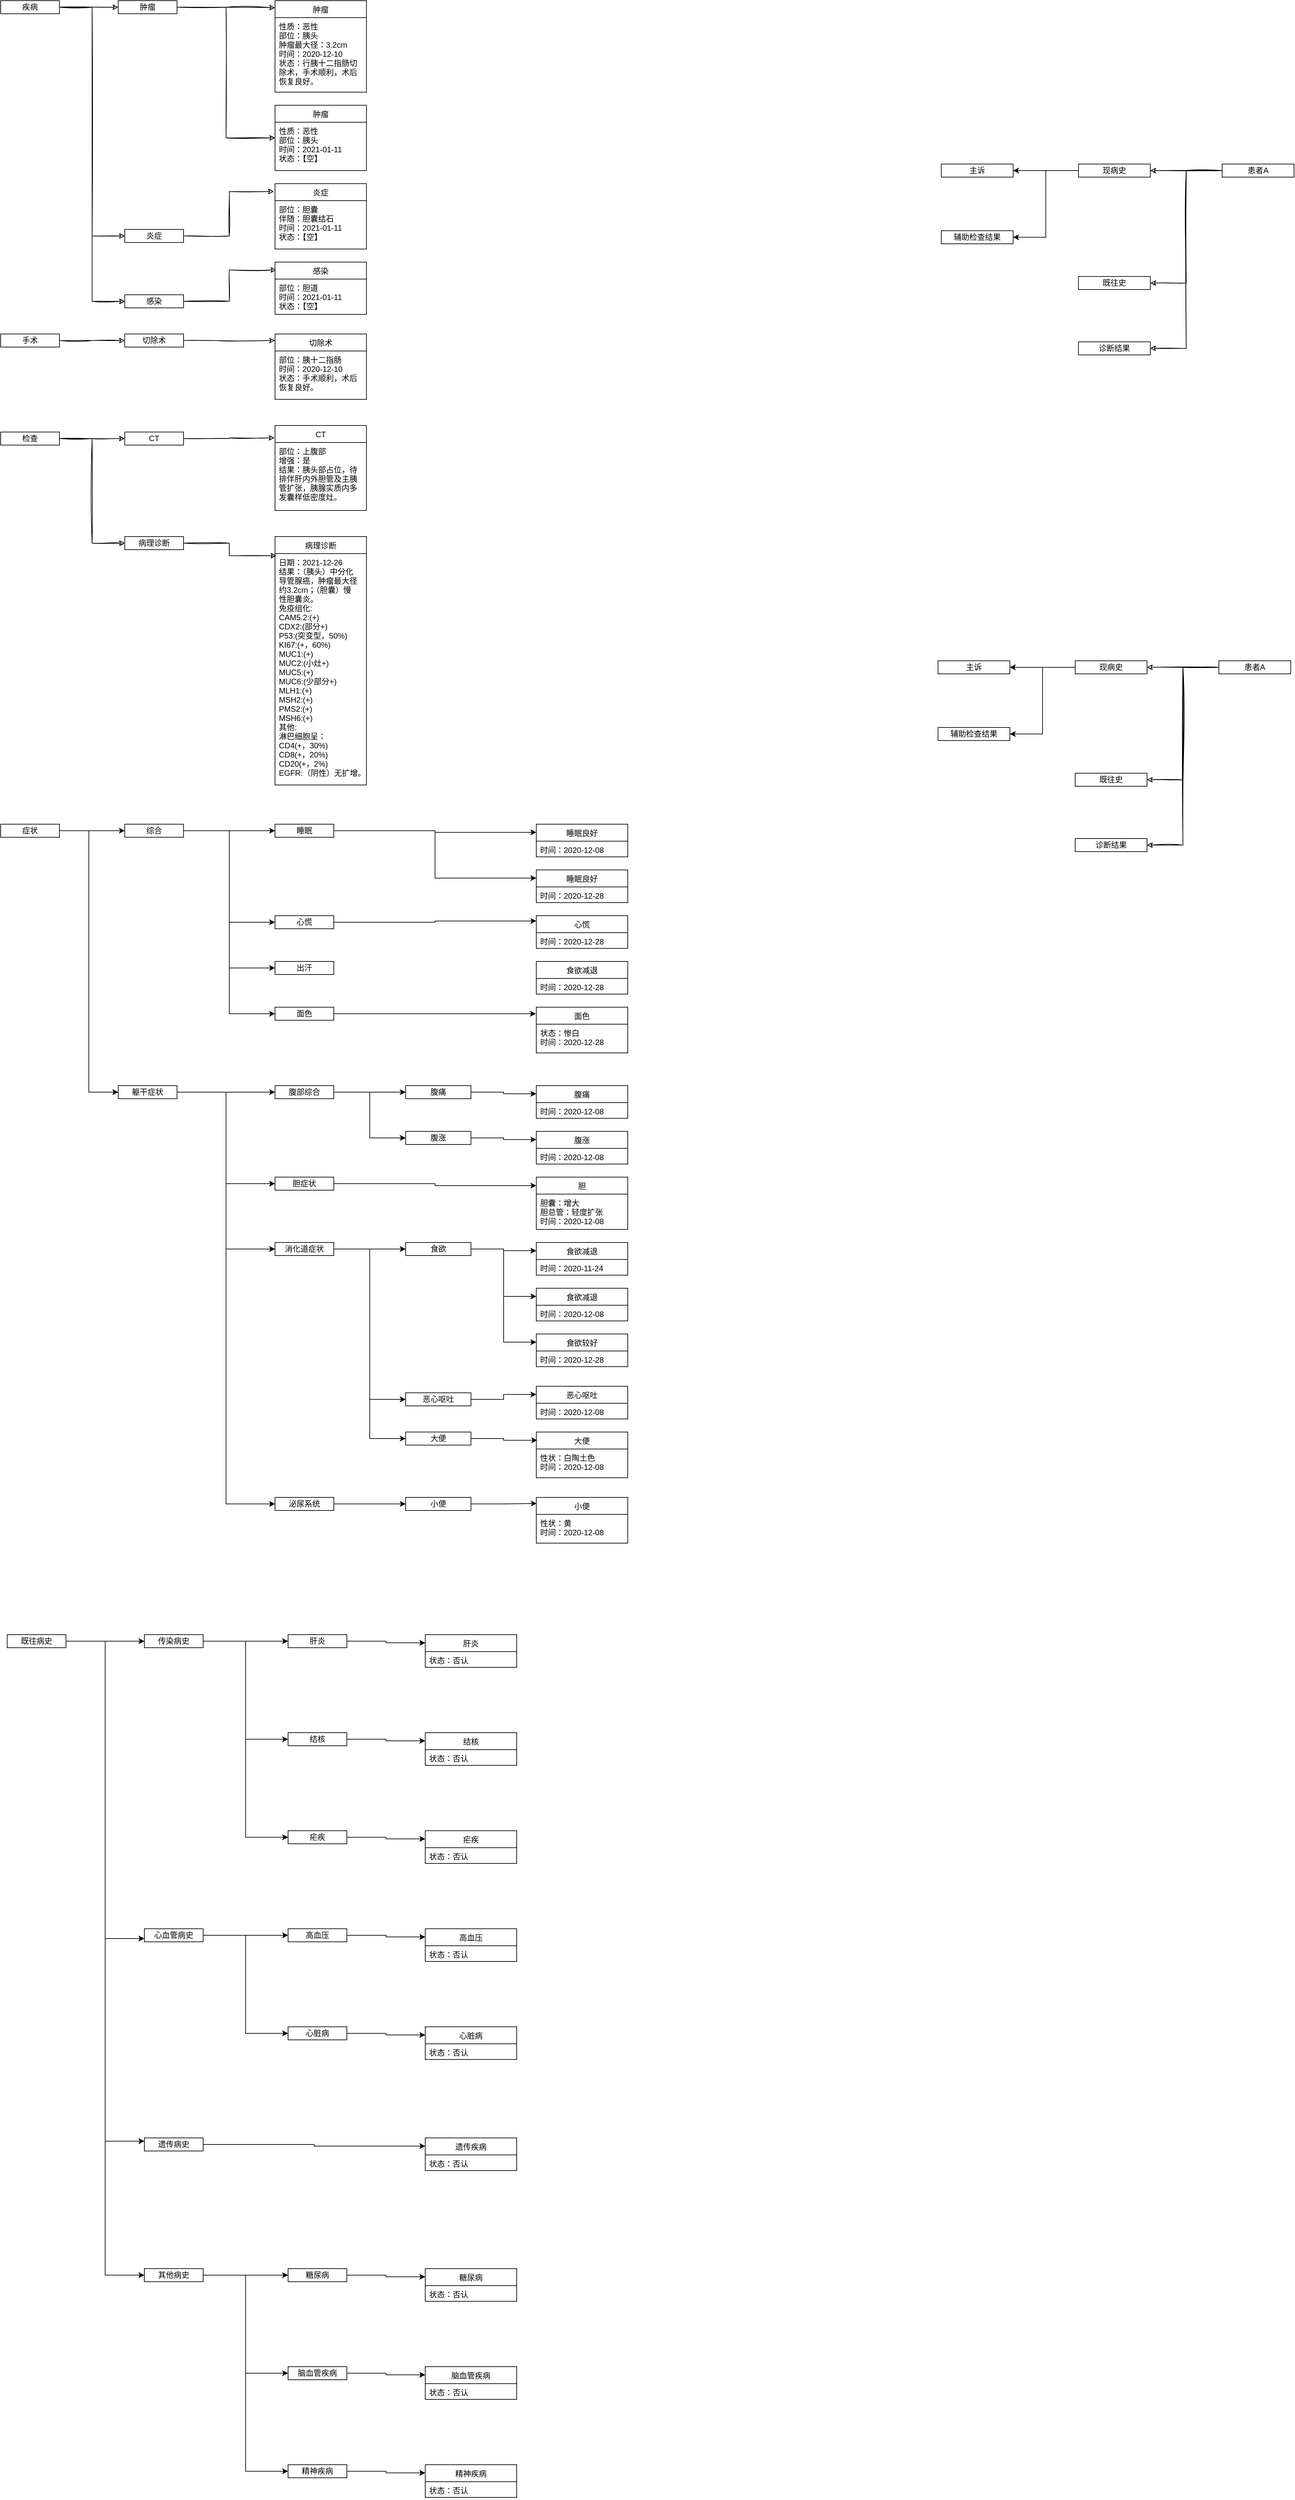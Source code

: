 <mxfile version="15.3.7" type="github">
  <diagram id="rdcxbeQPXJBi-1US10Wj" name="Page-1">
    <mxGraphModel dx="4088" dy="1676" grid="1" gridSize="10" guides="1" tooltips="1" connect="1" arrows="1" fold="1" page="1" pageScale="1" pageWidth="3300" pageHeight="4681" math="0" shadow="0">
      <root>
        <mxCell id="0" />
        <mxCell id="1" parent="0" />
        <mxCell id="RzvoCI_BBaKcWjOHwhh5-71" value="" style="edgeStyle=orthogonalEdgeStyle;rounded=0;sketch=1;orthogonalLoop=1;jettySize=auto;html=1;" parent="1" source="RzvoCI_BBaKcWjOHwhh5-72" target="RzvoCI_BBaKcWjOHwhh5-73" edge="1">
          <mxGeometry relative="1" as="geometry" />
        </mxCell>
        <mxCell id="RzvoCI_BBaKcWjOHwhh5-91" style="edgeStyle=orthogonalEdgeStyle;rounded=0;sketch=1;orthogonalLoop=1;jettySize=auto;html=1;entryX=0;entryY=0.5;entryDx=0;entryDy=0;" parent="1" source="RzvoCI_BBaKcWjOHwhh5-72" target="RzvoCI_BBaKcWjOHwhh5-90" edge="1">
          <mxGeometry relative="1" as="geometry" />
        </mxCell>
        <mxCell id="RzvoCI_BBaKcWjOHwhh5-99" style="edgeStyle=orthogonalEdgeStyle;rounded=0;sketch=1;orthogonalLoop=1;jettySize=auto;html=1;entryX=0;entryY=0.5;entryDx=0;entryDy=0;" parent="1" source="RzvoCI_BBaKcWjOHwhh5-72" target="RzvoCI_BBaKcWjOHwhh5-95" edge="1">
          <mxGeometry relative="1" as="geometry" />
        </mxCell>
        <mxCell id="RzvoCI_BBaKcWjOHwhh5-72" value="疾病" style="rounded=0;whiteSpace=wrap;html=1;" parent="1" vertex="1">
          <mxGeometry x="80" y="50" width="90" height="20" as="geometry" />
        </mxCell>
        <mxCell id="RzvoCI_BBaKcWjOHwhh5-87" style="edgeStyle=orthogonalEdgeStyle;rounded=0;sketch=1;orthogonalLoop=1;jettySize=auto;html=1;entryX=0;entryY=0.5;entryDx=0;entryDy=0;" parent="1" source="RzvoCI_BBaKcWjOHwhh5-73" target="RzvoCI_BBaKcWjOHwhh5-85" edge="1">
          <mxGeometry relative="1" as="geometry" />
        </mxCell>
        <mxCell id="RzvoCI_BBaKcWjOHwhh5-88" style="edgeStyle=orthogonalEdgeStyle;rounded=0;sketch=1;orthogonalLoop=1;jettySize=auto;html=1;entryX=0;entryY=0.077;entryDx=0;entryDy=0;entryPerimeter=0;" parent="1" source="RzvoCI_BBaKcWjOHwhh5-73" target="RzvoCI_BBaKcWjOHwhh5-80" edge="1">
          <mxGeometry relative="1" as="geometry" />
        </mxCell>
        <mxCell id="RzvoCI_BBaKcWjOHwhh5-73" value="肿瘤" style="rounded=0;whiteSpace=wrap;html=1;" parent="1" vertex="1">
          <mxGeometry x="260" y="50" width="90" height="20" as="geometry" />
        </mxCell>
        <mxCell id="RzvoCI_BBaKcWjOHwhh5-80" value="肿瘤" style="swimlane;fontStyle=0;childLayout=stackLayout;horizontal=1;startSize=26;horizontalStack=0;resizeParent=1;resizeParentMax=0;resizeLast=0;collapsible=1;marginBottom=0;" parent="1" vertex="1">
          <mxGeometry x="500" y="50" width="140" height="140" as="geometry">
            <mxRectangle x="500" y="50" width="60" height="26" as="alternateBounds" />
          </mxGeometry>
        </mxCell>
        <mxCell id="RzvoCI_BBaKcWjOHwhh5-83" value="性质：恶性&#xa;部位：胰头&#xa;肿瘤最大径：3.2cm&#xa;时间：2020-12-10&#xa;状态：行胰十二指肠切&#xa;除术，手术顺利，术后&#xa;恢复良好。" style="text;strokeColor=none;fillColor=none;align=left;verticalAlign=top;spacingLeft=4;spacingRight=4;overflow=hidden;rotatable=0;points=[[0,0.5],[1,0.5]];portConstraint=eastwest;" parent="RzvoCI_BBaKcWjOHwhh5-80" vertex="1">
          <mxGeometry y="26" width="140" height="114" as="geometry" />
        </mxCell>
        <mxCell id="RzvoCI_BBaKcWjOHwhh5-85" value="肿瘤" style="swimlane;fontStyle=0;childLayout=stackLayout;horizontal=1;startSize=26;horizontalStack=0;resizeParent=1;resizeParentMax=0;resizeLast=0;collapsible=1;marginBottom=0;" parent="1" vertex="1">
          <mxGeometry x="500" y="210" width="140" height="100" as="geometry">
            <mxRectangle x="500" y="210" width="60" height="26" as="alternateBounds" />
          </mxGeometry>
        </mxCell>
        <mxCell id="RzvoCI_BBaKcWjOHwhh5-86" value="性质：恶性&#xa;部位：胰头&#xa;时间：2021-01-11&#xa;状态：【空】" style="text;strokeColor=none;fillColor=none;align=left;verticalAlign=top;spacingLeft=4;spacingRight=4;overflow=hidden;rotatable=0;points=[[0,0.5],[1,0.5]];portConstraint=eastwest;" parent="RzvoCI_BBaKcWjOHwhh5-85" vertex="1">
          <mxGeometry y="26" width="140" height="74" as="geometry" />
        </mxCell>
        <mxCell id="RzvoCI_BBaKcWjOHwhh5-94" style="edgeStyle=orthogonalEdgeStyle;rounded=0;sketch=1;orthogonalLoop=1;jettySize=auto;html=1;entryX=-0.014;entryY=0.12;entryDx=0;entryDy=0;entryPerimeter=0;" parent="1" source="RzvoCI_BBaKcWjOHwhh5-90" target="RzvoCI_BBaKcWjOHwhh5-92" edge="1">
          <mxGeometry relative="1" as="geometry" />
        </mxCell>
        <mxCell id="RzvoCI_BBaKcWjOHwhh5-90" value="炎症" style="rounded=0;whiteSpace=wrap;html=1;" parent="1" vertex="1">
          <mxGeometry x="270" y="400" width="90" height="20" as="geometry" />
        </mxCell>
        <mxCell id="RzvoCI_BBaKcWjOHwhh5-92" value="炎症" style="swimlane;fontStyle=0;childLayout=stackLayout;horizontal=1;startSize=26;horizontalStack=0;resizeParent=1;resizeParentMax=0;resizeLast=0;collapsible=1;marginBottom=0;" parent="1" vertex="1">
          <mxGeometry x="500" y="330" width="140" height="100" as="geometry">
            <mxRectangle x="500" y="330" width="60" height="26" as="alternateBounds" />
          </mxGeometry>
        </mxCell>
        <mxCell id="RzvoCI_BBaKcWjOHwhh5-93" value="部位：胆囊&#xa;伴随：胆囊结石&#xa;时间：2021-01-11&#xa;状态：【空】" style="text;strokeColor=none;fillColor=none;align=left;verticalAlign=top;spacingLeft=4;spacingRight=4;overflow=hidden;rotatable=0;points=[[0,0.5],[1,0.5]];portConstraint=eastwest;" parent="RzvoCI_BBaKcWjOHwhh5-92" vertex="1">
          <mxGeometry y="26" width="140" height="74" as="geometry" />
        </mxCell>
        <mxCell id="RzvoCI_BBaKcWjOHwhh5-100" style="edgeStyle=orthogonalEdgeStyle;rounded=0;sketch=1;orthogonalLoop=1;jettySize=auto;html=1;entryX=0.014;entryY=0.15;entryDx=0;entryDy=0;entryPerimeter=0;" parent="1" source="RzvoCI_BBaKcWjOHwhh5-95" target="RzvoCI_BBaKcWjOHwhh5-97" edge="1">
          <mxGeometry relative="1" as="geometry" />
        </mxCell>
        <mxCell id="RzvoCI_BBaKcWjOHwhh5-95" value="感染" style="rounded=0;whiteSpace=wrap;html=1;" parent="1" vertex="1">
          <mxGeometry x="270" y="500" width="90" height="20" as="geometry" />
        </mxCell>
        <mxCell id="RzvoCI_BBaKcWjOHwhh5-97" value="感染" style="swimlane;fontStyle=0;childLayout=stackLayout;horizontal=1;startSize=26;horizontalStack=0;resizeParent=1;resizeParentMax=0;resizeLast=0;collapsible=1;marginBottom=0;" parent="1" vertex="1">
          <mxGeometry x="500" y="450" width="140" height="80" as="geometry">
            <mxRectangle x="500" y="450" width="60" height="26" as="alternateBounds" />
          </mxGeometry>
        </mxCell>
        <mxCell id="RzvoCI_BBaKcWjOHwhh5-98" value="部位：胆道&#xa;时间：2021-01-11&#xa;状态：【空】" style="text;strokeColor=none;fillColor=none;align=left;verticalAlign=top;spacingLeft=4;spacingRight=4;overflow=hidden;rotatable=0;points=[[0,0.5],[1,0.5]];portConstraint=eastwest;" parent="RzvoCI_BBaKcWjOHwhh5-97" vertex="1">
          <mxGeometry y="26" width="140" height="54" as="geometry" />
        </mxCell>
        <mxCell id="RzvoCI_BBaKcWjOHwhh5-102" style="edgeStyle=orthogonalEdgeStyle;rounded=0;sketch=1;orthogonalLoop=1;jettySize=auto;html=1;" parent="1" source="RzvoCI_BBaKcWjOHwhh5-101" edge="1">
          <mxGeometry relative="1" as="geometry">
            <mxPoint x="270" y="570" as="targetPoint" />
          </mxGeometry>
        </mxCell>
        <mxCell id="RzvoCI_BBaKcWjOHwhh5-101" value="手术" style="rounded=0;whiteSpace=wrap;html=1;" parent="1" vertex="1">
          <mxGeometry x="80" y="560" width="90" height="20" as="geometry" />
        </mxCell>
        <mxCell id="RzvoCI_BBaKcWjOHwhh5-104" style="edgeStyle=orthogonalEdgeStyle;rounded=0;sketch=1;orthogonalLoop=1;jettySize=auto;html=1;" parent="1" source="RzvoCI_BBaKcWjOHwhh5-103" edge="1">
          <mxGeometry relative="1" as="geometry">
            <mxPoint x="500" y="570" as="targetPoint" />
            <Array as="points">
              <mxPoint x="410" y="570" />
              <mxPoint x="410" y="570" />
            </Array>
          </mxGeometry>
        </mxCell>
        <mxCell id="RzvoCI_BBaKcWjOHwhh5-103" value="切除术" style="rounded=0;whiteSpace=wrap;html=1;" parent="1" vertex="1">
          <mxGeometry x="270" y="560" width="90" height="20" as="geometry" />
        </mxCell>
        <mxCell id="RzvoCI_BBaKcWjOHwhh5-105" value="切除术" style="swimlane;fontStyle=0;childLayout=stackLayout;horizontal=1;startSize=26;horizontalStack=0;resizeParent=1;resizeParentMax=0;resizeLast=0;collapsible=1;marginBottom=0;" parent="1" vertex="1">
          <mxGeometry x="500" y="560" width="140" height="100" as="geometry">
            <mxRectangle x="500" y="560" width="60" height="26" as="alternateBounds" />
          </mxGeometry>
        </mxCell>
        <mxCell id="RzvoCI_BBaKcWjOHwhh5-106" value="部位：胰十二指肠&#xa;时间：2020-12-10&#xa;状态：手术顺利，术后&#xa;恢复良好。" style="text;strokeColor=none;fillColor=none;align=left;verticalAlign=top;spacingLeft=4;spacingRight=4;overflow=hidden;rotatable=0;points=[[0,0.5],[1,0.5]];portConstraint=eastwest;" parent="RzvoCI_BBaKcWjOHwhh5-105" vertex="1">
          <mxGeometry y="26" width="140" height="74" as="geometry" />
        </mxCell>
        <mxCell id="RzvoCI_BBaKcWjOHwhh5-108" style="edgeStyle=orthogonalEdgeStyle;rounded=0;sketch=1;orthogonalLoop=1;jettySize=auto;html=1;" parent="1" source="RzvoCI_BBaKcWjOHwhh5-107" edge="1">
          <mxGeometry relative="1" as="geometry">
            <mxPoint x="270" y="720" as="targetPoint" />
          </mxGeometry>
        </mxCell>
        <mxCell id="RzvoCI_BBaKcWjOHwhh5-119" style="edgeStyle=orthogonalEdgeStyle;rounded=0;sketch=1;orthogonalLoop=1;jettySize=auto;html=1;entryX=0;entryY=0.5;entryDx=0;entryDy=0;" parent="1" source="RzvoCI_BBaKcWjOHwhh5-107" target="RzvoCI_BBaKcWjOHwhh5-117" edge="1">
          <mxGeometry relative="1" as="geometry" />
        </mxCell>
        <mxCell id="RzvoCI_BBaKcWjOHwhh5-107" value="检查" style="rounded=0;whiteSpace=wrap;html=1;" parent="1" vertex="1">
          <mxGeometry x="80" y="710" width="90" height="20" as="geometry" />
        </mxCell>
        <mxCell id="RzvoCI_BBaKcWjOHwhh5-112" style="edgeStyle=orthogonalEdgeStyle;rounded=0;sketch=1;orthogonalLoop=1;jettySize=auto;html=1;entryX=-0.007;entryY=0.146;entryDx=0;entryDy=0;entryPerimeter=0;" parent="1" source="RzvoCI_BBaKcWjOHwhh5-109" target="RzvoCI_BBaKcWjOHwhh5-110" edge="1">
          <mxGeometry relative="1" as="geometry" />
        </mxCell>
        <mxCell id="RzvoCI_BBaKcWjOHwhh5-109" value="CT" style="rounded=0;whiteSpace=wrap;html=1;" parent="1" vertex="1">
          <mxGeometry x="270" y="710" width="90" height="20" as="geometry" />
        </mxCell>
        <mxCell id="RzvoCI_BBaKcWjOHwhh5-110" value="CT" style="swimlane;fontStyle=0;childLayout=stackLayout;horizontal=1;startSize=26;horizontalStack=0;resizeParent=1;resizeParentMax=0;resizeLast=0;collapsible=1;marginBottom=0;" parent="1" vertex="1">
          <mxGeometry x="500" y="700" width="140" height="130" as="geometry">
            <mxRectangle x="500" y="700" width="60" height="26" as="alternateBounds" />
          </mxGeometry>
        </mxCell>
        <mxCell id="RzvoCI_BBaKcWjOHwhh5-111" value="部位：上腹部&#xa;增强：是&#xa;结果：胰头部占位，待&#xa;排伴肝内外胆管及主胰&#xa;管扩张，胰腺实质内多&#xa;发囊样低密度灶。" style="text;strokeColor=none;fillColor=none;align=left;verticalAlign=top;spacingLeft=4;spacingRight=4;overflow=hidden;rotatable=0;points=[[0,0.5],[1,0.5]];portConstraint=eastwest;" parent="RzvoCI_BBaKcWjOHwhh5-110" vertex="1">
          <mxGeometry y="26" width="140" height="104" as="geometry" />
        </mxCell>
        <mxCell id="RzvoCI_BBaKcWjOHwhh5-115" value="病理诊断" style="swimlane;fontStyle=0;childLayout=stackLayout;horizontal=1;startSize=26;horizontalStack=0;resizeParent=1;resizeParentMax=0;resizeLast=0;collapsible=1;marginBottom=0;" parent="1" vertex="1">
          <mxGeometry x="500" y="870" width="140" height="380" as="geometry">
            <mxRectangle x="500" y="870" width="60" height="26" as="alternateBounds" />
          </mxGeometry>
        </mxCell>
        <mxCell id="RzvoCI_BBaKcWjOHwhh5-116" value="日期：2021-12-26&#xa;结果：（胰头）中分化&#xa;导管腺癌，肿瘤最大径&#xa;约3.2cm；（胆囊）慢&#xa;性胆囊炎。&#xa;免疫组化:&#xa;CAM5.2:(+)&#xa;CDX2:(部分+)&#xa;P53:(突变型，50%)&#xa;KI67:(+，60%)&#xa;MUC1:(+)&#xa;MUC2:(小灶+)&#xa;MUC5:(+)&#xa;MUC6:(少部分+)&#xa;MLH1:(+)&#xa;MSH2:(+)&#xa;PMS2:(+)&#xa;MSH6:(+)&#xa;其他:&#xa;淋巴细胞呈：&#xa;CD4(+，30%)&#xa;CD8(+，20%)&#xa;CD20(+，2%)&#xa;EGFR:（阴性）无扩增。" style="text;strokeColor=none;fillColor=none;align=left;verticalAlign=top;spacingLeft=4;spacingRight=4;overflow=hidden;rotatable=0;points=[[0,0.5],[1,0.5]];portConstraint=eastwest;" parent="RzvoCI_BBaKcWjOHwhh5-115" vertex="1">
          <mxGeometry y="26" width="140" height="354" as="geometry" />
        </mxCell>
        <mxCell id="RzvoCI_BBaKcWjOHwhh5-118" style="edgeStyle=orthogonalEdgeStyle;rounded=0;sketch=1;orthogonalLoop=1;jettySize=auto;html=1;entryX=0.014;entryY=0.077;entryDx=0;entryDy=0;entryPerimeter=0;" parent="1" source="RzvoCI_BBaKcWjOHwhh5-117" target="RzvoCI_BBaKcWjOHwhh5-115" edge="1">
          <mxGeometry relative="1" as="geometry" />
        </mxCell>
        <mxCell id="RzvoCI_BBaKcWjOHwhh5-117" value="病理诊断" style="rounded=0;whiteSpace=wrap;html=1;" parent="1" vertex="1">
          <mxGeometry x="270" y="870" width="90" height="20" as="geometry" />
        </mxCell>
        <mxCell id="RzvoCI_BBaKcWjOHwhh5-136" style="edgeStyle=orthogonalEdgeStyle;rounded=0;sketch=1;orthogonalLoop=1;jettySize=auto;html=1;entryX=1;entryY=0.5;entryDx=0;entryDy=0;" parent="1" source="RzvoCI_BBaKcWjOHwhh5-131" target="RzvoCI_BBaKcWjOHwhh5-132" edge="1">
          <mxGeometry relative="1" as="geometry" />
        </mxCell>
        <mxCell id="RzvoCI_BBaKcWjOHwhh5-137" style="edgeStyle=orthogonalEdgeStyle;rounded=0;sketch=1;orthogonalLoop=1;jettySize=auto;html=1;entryX=1;entryY=0.5;entryDx=0;entryDy=0;" parent="1" source="RzvoCI_BBaKcWjOHwhh5-131" target="RzvoCI_BBaKcWjOHwhh5-133" edge="1">
          <mxGeometry relative="1" as="geometry" />
        </mxCell>
        <mxCell id="RzvoCI_BBaKcWjOHwhh5-154" style="edgeStyle=orthogonalEdgeStyle;rounded=0;sketch=1;orthogonalLoop=1;jettySize=auto;html=1;entryX=1;entryY=0.5;entryDx=0;entryDy=0;" parent="1" source="RzvoCI_BBaKcWjOHwhh5-131" target="RzvoCI_BBaKcWjOHwhh5-153" edge="1">
          <mxGeometry relative="1" as="geometry" />
        </mxCell>
        <mxCell id="RzvoCI_BBaKcWjOHwhh5-131" value="患者A" style="rounded=0;whiteSpace=wrap;html=1;" parent="1" vertex="1">
          <mxGeometry x="1950" y="300" width="110" height="20" as="geometry" />
        </mxCell>
        <mxCell id="ZXJBw4mrfqloIPGzwTQ9-58" style="edgeStyle=orthogonalEdgeStyle;rounded=0;orthogonalLoop=1;jettySize=auto;html=1;entryX=1;entryY=0.5;entryDx=0;entryDy=0;" edge="1" parent="1" source="RzvoCI_BBaKcWjOHwhh5-132" target="RzvoCI_BBaKcWjOHwhh5-134">
          <mxGeometry relative="1" as="geometry" />
        </mxCell>
        <mxCell id="ZXJBw4mrfqloIPGzwTQ9-62" style="edgeStyle=orthogonalEdgeStyle;rounded=0;orthogonalLoop=1;jettySize=auto;html=1;entryX=1;entryY=0.5;entryDx=0;entryDy=0;" edge="1" parent="1" source="RzvoCI_BBaKcWjOHwhh5-132" target="ZXJBw4mrfqloIPGzwTQ9-61">
          <mxGeometry relative="1" as="geometry" />
        </mxCell>
        <mxCell id="RzvoCI_BBaKcWjOHwhh5-132" value="现病史" style="rounded=0;whiteSpace=wrap;html=1;" parent="1" vertex="1">
          <mxGeometry x="1730" y="300" width="110" height="20" as="geometry" />
        </mxCell>
        <mxCell id="RzvoCI_BBaKcWjOHwhh5-133" value="既往史" style="rounded=0;whiteSpace=wrap;html=1;" parent="1" vertex="1">
          <mxGeometry x="1730" y="472" width="110" height="20" as="geometry" />
        </mxCell>
        <mxCell id="RzvoCI_BBaKcWjOHwhh5-134" value="主诉" style="rounded=0;whiteSpace=wrap;html=1;" parent="1" vertex="1">
          <mxGeometry x="1520" y="300" width="110" height="20" as="geometry" />
        </mxCell>
        <mxCell id="RzvoCI_BBaKcWjOHwhh5-153" value="诊断结果" style="rounded=0;whiteSpace=wrap;html=1;" parent="1" vertex="1">
          <mxGeometry x="1730" y="572" width="110" height="20" as="geometry" />
        </mxCell>
        <mxCell id="CaC39GcU_LWytFDW4f8w-45" style="edgeStyle=orthogonalEdgeStyle;rounded=0;orthogonalLoop=1;jettySize=auto;html=1;entryX=0;entryY=0.5;entryDx=0;entryDy=0;" parent="1" source="CaC39GcU_LWytFDW4f8w-3" target="CaC39GcU_LWytFDW4f8w-44" edge="1">
          <mxGeometry relative="1" as="geometry" />
        </mxCell>
        <mxCell id="ZXJBw4mrfqloIPGzwTQ9-129" style="edgeStyle=orthogonalEdgeStyle;rounded=0;orthogonalLoop=1;jettySize=auto;html=1;entryX=0;entryY=0.5;entryDx=0;entryDy=0;" edge="1" parent="1" source="CaC39GcU_LWytFDW4f8w-3" target="ZXJBw4mrfqloIPGzwTQ9-102">
          <mxGeometry relative="1" as="geometry" />
        </mxCell>
        <mxCell id="CaC39GcU_LWytFDW4f8w-3" value="症状" style="rounded=0;whiteSpace=wrap;html=1;" parent="1" vertex="1">
          <mxGeometry x="80" y="1310" width="90" height="20" as="geometry" />
        </mxCell>
        <mxCell id="CaC39GcU_LWytFDW4f8w-29" style="edgeStyle=orthogonalEdgeStyle;rounded=0;orthogonalLoop=1;jettySize=auto;html=1;entryX=0;entryY=0.5;entryDx=0;entryDy=0;" parent="1" source="CaC39GcU_LWytFDW4f8w-5" target="CaC39GcU_LWytFDW4f8w-28" edge="1">
          <mxGeometry relative="1" as="geometry" />
        </mxCell>
        <mxCell id="CaC39GcU_LWytFDW4f8w-5" value="泌尿系统" style="rounded=0;whiteSpace=wrap;html=1;" parent="1" vertex="1">
          <mxGeometry x="500" y="2340" width="90" height="20" as="geometry" />
        </mxCell>
        <mxCell id="CaC39GcU_LWytFDW4f8w-34" value="" style="edgeStyle=orthogonalEdgeStyle;rounded=0;orthogonalLoop=1;jettySize=auto;html=1;" parent="1" source="CaC39GcU_LWytFDW4f8w-11" target="CaC39GcU_LWytFDW4f8w-33" edge="1">
          <mxGeometry relative="1" as="geometry" />
        </mxCell>
        <mxCell id="CaC39GcU_LWytFDW4f8w-36" style="edgeStyle=orthogonalEdgeStyle;rounded=0;orthogonalLoop=1;jettySize=auto;html=1;entryX=0;entryY=0.5;entryDx=0;entryDy=0;" parent="1" source="CaC39GcU_LWytFDW4f8w-11" target="CaC39GcU_LWytFDW4f8w-35" edge="1">
          <mxGeometry relative="1" as="geometry" />
        </mxCell>
        <mxCell id="CaC39GcU_LWytFDW4f8w-11" value="腹部综合" style="rounded=0;whiteSpace=wrap;html=1;" parent="1" vertex="1">
          <mxGeometry x="500" y="1710" width="90" height="20" as="geometry" />
        </mxCell>
        <mxCell id="CaC39GcU_LWytFDW4f8w-20" value="小便" style="swimlane;fontStyle=0;childLayout=stackLayout;horizontal=1;startSize=26;horizontalStack=0;resizeParent=1;resizeParentMax=0;resizeLast=0;collapsible=1;marginBottom=0;" parent="1" vertex="1">
          <mxGeometry x="900" y="2340" width="140" height="70" as="geometry">
            <mxRectangle x="500" y="1340" width="60" height="26" as="alternateBounds" />
          </mxGeometry>
        </mxCell>
        <mxCell id="CaC39GcU_LWytFDW4f8w-21" value="性状：黄&#xa;时间：2020-12-08 " style="text;strokeColor=none;fillColor=none;align=left;verticalAlign=top;spacingLeft=4;spacingRight=4;overflow=hidden;rotatable=0;points=[[0,0.5],[1,0.5]];portConstraint=eastwest;" parent="CaC39GcU_LWytFDW4f8w-20" vertex="1">
          <mxGeometry y="26" width="140" height="44" as="geometry" />
        </mxCell>
        <mxCell id="CaC39GcU_LWytFDW4f8w-22" value="大便" style="swimlane;fontStyle=0;childLayout=stackLayout;horizontal=1;startSize=26;horizontalStack=0;resizeParent=1;resizeParentMax=0;resizeLast=0;collapsible=1;marginBottom=0;" parent="1" vertex="1">
          <mxGeometry x="900" y="2240" width="140" height="70" as="geometry">
            <mxRectangle x="500" y="1340" width="60" height="26" as="alternateBounds" />
          </mxGeometry>
        </mxCell>
        <mxCell id="CaC39GcU_LWytFDW4f8w-23" value="性状：白陶土色&#xa;时间：2020-12-08 " style="text;strokeColor=none;fillColor=none;align=left;verticalAlign=top;spacingLeft=4;spacingRight=4;overflow=hidden;rotatable=0;points=[[0,0.5],[1,0.5]];portConstraint=eastwest;" parent="CaC39GcU_LWytFDW4f8w-22" vertex="1">
          <mxGeometry y="26" width="140" height="44" as="geometry" />
        </mxCell>
        <mxCell id="CaC39GcU_LWytFDW4f8w-31" style="edgeStyle=orthogonalEdgeStyle;rounded=0;orthogonalLoop=1;jettySize=auto;html=1;entryX=0.01;entryY=0.18;entryDx=0;entryDy=0;entryPerimeter=0;" parent="1" source="CaC39GcU_LWytFDW4f8w-25" target="CaC39GcU_LWytFDW4f8w-22" edge="1">
          <mxGeometry relative="1" as="geometry" />
        </mxCell>
        <mxCell id="CaC39GcU_LWytFDW4f8w-25" value="大便" style="whiteSpace=wrap;html=1;rounded=0;" parent="1" vertex="1">
          <mxGeometry x="700" y="2240" width="100" height="20" as="geometry" />
        </mxCell>
        <mxCell id="CaC39GcU_LWytFDW4f8w-32" style="edgeStyle=orthogonalEdgeStyle;rounded=0;orthogonalLoop=1;jettySize=auto;html=1;entryX=0.004;entryY=0.133;entryDx=0;entryDy=0;entryPerimeter=0;" parent="1" source="CaC39GcU_LWytFDW4f8w-28" target="CaC39GcU_LWytFDW4f8w-20" edge="1">
          <mxGeometry relative="1" as="geometry" />
        </mxCell>
        <mxCell id="CaC39GcU_LWytFDW4f8w-28" value="小便" style="whiteSpace=wrap;html=1;rounded=0;" parent="1" vertex="1">
          <mxGeometry x="700" y="2340" width="100" height="20" as="geometry" />
        </mxCell>
        <mxCell id="CaC39GcU_LWytFDW4f8w-42" style="edgeStyle=orthogonalEdgeStyle;rounded=0;orthogonalLoop=1;jettySize=auto;html=1;entryX=0;entryY=0.25;entryDx=0;entryDy=0;" parent="1" source="CaC39GcU_LWytFDW4f8w-33" target="CaC39GcU_LWytFDW4f8w-37" edge="1">
          <mxGeometry relative="1" as="geometry" />
        </mxCell>
        <mxCell id="CaC39GcU_LWytFDW4f8w-33" value="腹痛" style="whiteSpace=wrap;html=1;rounded=0;" parent="1" vertex="1">
          <mxGeometry x="700" y="1710" width="100" height="20" as="geometry" />
        </mxCell>
        <mxCell id="CaC39GcU_LWytFDW4f8w-43" style="edgeStyle=orthogonalEdgeStyle;rounded=0;orthogonalLoop=1;jettySize=auto;html=1;entryX=0;entryY=0.25;entryDx=0;entryDy=0;" parent="1" source="CaC39GcU_LWytFDW4f8w-35" target="CaC39GcU_LWytFDW4f8w-40" edge="1">
          <mxGeometry relative="1" as="geometry" />
        </mxCell>
        <mxCell id="CaC39GcU_LWytFDW4f8w-35" value="腹涨" style="whiteSpace=wrap;html=1;rounded=0;" parent="1" vertex="1">
          <mxGeometry x="700" y="1780" width="100" height="20" as="geometry" />
        </mxCell>
        <mxCell id="CaC39GcU_LWytFDW4f8w-37" value="腹痛" style="swimlane;fontStyle=0;childLayout=stackLayout;horizontal=1;startSize=26;horizontalStack=0;resizeParent=1;resizeParentMax=0;resizeLast=0;collapsible=1;marginBottom=0;" parent="1" vertex="1">
          <mxGeometry x="900" y="1710" width="140" height="50" as="geometry">
            <mxRectangle x="500" y="1340" width="60" height="26" as="alternateBounds" />
          </mxGeometry>
        </mxCell>
        <mxCell id="CaC39GcU_LWytFDW4f8w-38" value="时间：2020-12-08 " style="text;strokeColor=none;fillColor=none;align=left;verticalAlign=top;spacingLeft=4;spacingRight=4;overflow=hidden;rotatable=0;points=[[0,0.5],[1,0.5]];portConstraint=eastwest;" parent="CaC39GcU_LWytFDW4f8w-37" vertex="1">
          <mxGeometry y="26" width="140" height="24" as="geometry" />
        </mxCell>
        <mxCell id="CaC39GcU_LWytFDW4f8w-40" value="腹涨" style="swimlane;fontStyle=0;childLayout=stackLayout;horizontal=1;startSize=26;horizontalStack=0;resizeParent=1;resizeParentMax=0;resizeLast=0;collapsible=1;marginBottom=0;" parent="1" vertex="1">
          <mxGeometry x="900" y="1780" width="140" height="50" as="geometry">
            <mxRectangle x="500" y="1340" width="60" height="26" as="alternateBounds" />
          </mxGeometry>
        </mxCell>
        <mxCell id="CaC39GcU_LWytFDW4f8w-41" value="时间：2020-12-08 " style="text;strokeColor=none;fillColor=none;align=left;verticalAlign=top;spacingLeft=4;spacingRight=4;overflow=hidden;rotatable=0;points=[[0,0.5],[1,0.5]];portConstraint=eastwest;" parent="CaC39GcU_LWytFDW4f8w-40" vertex="1">
          <mxGeometry y="26" width="140" height="24" as="geometry" />
        </mxCell>
        <mxCell id="CaC39GcU_LWytFDW4f8w-46" style="edgeStyle=orthogonalEdgeStyle;rounded=0;orthogonalLoop=1;jettySize=auto;html=1;" parent="1" source="CaC39GcU_LWytFDW4f8w-44" target="CaC39GcU_LWytFDW4f8w-11" edge="1">
          <mxGeometry relative="1" as="geometry" />
        </mxCell>
        <mxCell id="CaC39GcU_LWytFDW4f8w-48" style="edgeStyle=orthogonalEdgeStyle;rounded=0;orthogonalLoop=1;jettySize=auto;html=1;entryX=0;entryY=0.5;entryDx=0;entryDy=0;" parent="1" source="CaC39GcU_LWytFDW4f8w-44" target="CaC39GcU_LWytFDW4f8w-47" edge="1">
          <mxGeometry relative="1" as="geometry" />
        </mxCell>
        <mxCell id="CaC39GcU_LWytFDW4f8w-59" style="edgeStyle=orthogonalEdgeStyle;rounded=0;orthogonalLoop=1;jettySize=auto;html=1;entryX=0;entryY=0.5;entryDx=0;entryDy=0;" parent="1" source="CaC39GcU_LWytFDW4f8w-44" target="CaC39GcU_LWytFDW4f8w-54" edge="1">
          <mxGeometry relative="1" as="geometry" />
        </mxCell>
        <mxCell id="ZXJBw4mrfqloIPGzwTQ9-76" style="edgeStyle=orthogonalEdgeStyle;rounded=0;orthogonalLoop=1;jettySize=auto;html=1;entryX=0;entryY=0.5;entryDx=0;entryDy=0;" edge="1" parent="1" source="CaC39GcU_LWytFDW4f8w-44" target="CaC39GcU_LWytFDW4f8w-5">
          <mxGeometry relative="1" as="geometry" />
        </mxCell>
        <mxCell id="CaC39GcU_LWytFDW4f8w-44" value="躯干症状" style="rounded=0;whiteSpace=wrap;html=1;" parent="1" vertex="1">
          <mxGeometry x="260" y="1710" width="90" height="20" as="geometry" />
        </mxCell>
        <mxCell id="CaC39GcU_LWytFDW4f8w-53" style="edgeStyle=orthogonalEdgeStyle;rounded=0;orthogonalLoop=1;jettySize=auto;html=1;entryX=0;entryY=0.162;entryDx=0;entryDy=0;entryPerimeter=0;" parent="1" source="CaC39GcU_LWytFDW4f8w-47" target="CaC39GcU_LWytFDW4f8w-51" edge="1">
          <mxGeometry relative="1" as="geometry" />
        </mxCell>
        <mxCell id="CaC39GcU_LWytFDW4f8w-47" value="胆症状" style="rounded=0;whiteSpace=wrap;html=1;" parent="1" vertex="1">
          <mxGeometry x="500" y="1850" width="90" height="20" as="geometry" />
        </mxCell>
        <mxCell id="CaC39GcU_LWytFDW4f8w-51" value="胆" style="swimlane;fontStyle=0;childLayout=stackLayout;horizontal=1;startSize=26;horizontalStack=0;resizeParent=1;resizeParentMax=0;resizeLast=0;collapsible=1;marginBottom=0;" parent="1" vertex="1">
          <mxGeometry x="900" y="1850" width="140" height="80" as="geometry">
            <mxRectangle x="500" y="1340" width="60" height="26" as="alternateBounds" />
          </mxGeometry>
        </mxCell>
        <mxCell id="CaC39GcU_LWytFDW4f8w-52" value="胆囊：增大&#xa;胆总管：轻度扩张&#xa;时间：2020-12-08 " style="text;strokeColor=none;fillColor=none;align=left;verticalAlign=top;spacingLeft=4;spacingRight=4;overflow=hidden;rotatable=0;points=[[0,0.5],[1,0.5]];portConstraint=eastwest;" parent="CaC39GcU_LWytFDW4f8w-51" vertex="1">
          <mxGeometry y="26" width="140" height="54" as="geometry" />
        </mxCell>
        <mxCell id="CaC39GcU_LWytFDW4f8w-60" style="edgeStyle=orthogonalEdgeStyle;rounded=0;orthogonalLoop=1;jettySize=auto;html=1;entryX=0;entryY=0.5;entryDx=0;entryDy=0;" parent="1" source="CaC39GcU_LWytFDW4f8w-54" target="CaC39GcU_LWytFDW4f8w-56" edge="1">
          <mxGeometry relative="1" as="geometry" />
        </mxCell>
        <mxCell id="CaC39GcU_LWytFDW4f8w-65" style="edgeStyle=orthogonalEdgeStyle;rounded=0;orthogonalLoop=1;jettySize=auto;html=1;entryX=0;entryY=0.5;entryDx=0;entryDy=0;" parent="1" source="CaC39GcU_LWytFDW4f8w-54" target="CaC39GcU_LWytFDW4f8w-62" edge="1">
          <mxGeometry relative="1" as="geometry" />
        </mxCell>
        <mxCell id="ZXJBw4mrfqloIPGzwTQ9-75" style="edgeStyle=orthogonalEdgeStyle;rounded=0;orthogonalLoop=1;jettySize=auto;html=1;entryX=0;entryY=0.5;entryDx=0;entryDy=0;" edge="1" parent="1" source="CaC39GcU_LWytFDW4f8w-54" target="CaC39GcU_LWytFDW4f8w-25">
          <mxGeometry relative="1" as="geometry" />
        </mxCell>
        <mxCell id="CaC39GcU_LWytFDW4f8w-54" value="消化道症状" style="rounded=0;whiteSpace=wrap;html=1;" parent="1" vertex="1">
          <mxGeometry x="500" y="1950" width="90" height="20" as="geometry" />
        </mxCell>
        <mxCell id="CaC39GcU_LWytFDW4f8w-55" style="edgeStyle=orthogonalEdgeStyle;rounded=0;orthogonalLoop=1;jettySize=auto;html=1;entryX=0;entryY=0.25;entryDx=0;entryDy=0;" parent="1" source="CaC39GcU_LWytFDW4f8w-56" target="CaC39GcU_LWytFDW4f8w-57" edge="1">
          <mxGeometry relative="1" as="geometry" />
        </mxCell>
        <mxCell id="CaC39GcU_LWytFDW4f8w-69" style="edgeStyle=orthogonalEdgeStyle;rounded=0;orthogonalLoop=1;jettySize=auto;html=1;entryX=0;entryY=0.25;entryDx=0;entryDy=0;" parent="1" source="CaC39GcU_LWytFDW4f8w-56" target="CaC39GcU_LWytFDW4f8w-66" edge="1">
          <mxGeometry relative="1" as="geometry" />
        </mxCell>
        <mxCell id="ZXJBw4mrfqloIPGzwTQ9-124" style="edgeStyle=orthogonalEdgeStyle;rounded=0;orthogonalLoop=1;jettySize=auto;html=1;entryX=0;entryY=0.25;entryDx=0;entryDy=0;" edge="1" parent="1" source="CaC39GcU_LWytFDW4f8w-56" target="ZXJBw4mrfqloIPGzwTQ9-122">
          <mxGeometry relative="1" as="geometry" />
        </mxCell>
        <mxCell id="CaC39GcU_LWytFDW4f8w-56" value="食欲" style="whiteSpace=wrap;html=1;rounded=0;" parent="1" vertex="1">
          <mxGeometry x="700" y="1950" width="100" height="20" as="geometry" />
        </mxCell>
        <mxCell id="CaC39GcU_LWytFDW4f8w-57" value="食欲减退" style="swimlane;fontStyle=0;childLayout=stackLayout;horizontal=1;startSize=26;horizontalStack=0;resizeParent=1;resizeParentMax=0;resizeLast=0;collapsible=1;marginBottom=0;" parent="1" vertex="1">
          <mxGeometry x="900" y="2020" width="140" height="50" as="geometry">
            <mxRectangle x="500" y="1340" width="60" height="26" as="alternateBounds" />
          </mxGeometry>
        </mxCell>
        <mxCell id="CaC39GcU_LWytFDW4f8w-58" value="时间：2020-12-08 " style="text;strokeColor=none;fillColor=none;align=left;verticalAlign=top;spacingLeft=4;spacingRight=4;overflow=hidden;rotatable=0;points=[[0,0.5],[1,0.5]];portConstraint=eastwest;" parent="CaC39GcU_LWytFDW4f8w-57" vertex="1">
          <mxGeometry y="26" width="140" height="24" as="geometry" />
        </mxCell>
        <mxCell id="CaC39GcU_LWytFDW4f8w-61" style="edgeStyle=orthogonalEdgeStyle;rounded=0;orthogonalLoop=1;jettySize=auto;html=1;entryX=0;entryY=0.25;entryDx=0;entryDy=0;" parent="1" source="CaC39GcU_LWytFDW4f8w-62" target="CaC39GcU_LWytFDW4f8w-63" edge="1">
          <mxGeometry relative="1" as="geometry" />
        </mxCell>
        <mxCell id="CaC39GcU_LWytFDW4f8w-62" value="恶心呕吐" style="whiteSpace=wrap;html=1;rounded=0;" parent="1" vertex="1">
          <mxGeometry x="700" y="2180" width="100" height="20" as="geometry" />
        </mxCell>
        <mxCell id="CaC39GcU_LWytFDW4f8w-63" value="恶心呕吐" style="swimlane;fontStyle=0;childLayout=stackLayout;horizontal=1;startSize=26;horizontalStack=0;resizeParent=1;resizeParentMax=0;resizeLast=0;collapsible=1;marginBottom=0;" parent="1" vertex="1">
          <mxGeometry x="900" y="2170" width="140" height="50" as="geometry">
            <mxRectangle x="500" y="1340" width="60" height="26" as="alternateBounds" />
          </mxGeometry>
        </mxCell>
        <mxCell id="CaC39GcU_LWytFDW4f8w-64" value="时间：2020-12-08 " style="text;strokeColor=none;fillColor=none;align=left;verticalAlign=top;spacingLeft=4;spacingRight=4;overflow=hidden;rotatable=0;points=[[0,0.5],[1,0.5]];portConstraint=eastwest;" parent="CaC39GcU_LWytFDW4f8w-63" vertex="1">
          <mxGeometry y="26" width="140" height="24" as="geometry" />
        </mxCell>
        <mxCell id="CaC39GcU_LWytFDW4f8w-66" value="食欲减退" style="swimlane;fontStyle=0;childLayout=stackLayout;horizontal=1;startSize=26;horizontalStack=0;resizeParent=1;resizeParentMax=0;resizeLast=0;collapsible=1;marginBottom=0;" parent="1" vertex="1">
          <mxGeometry x="900" y="1950" width="140" height="50" as="geometry">
            <mxRectangle x="500" y="1340" width="60" height="26" as="alternateBounds" />
          </mxGeometry>
        </mxCell>
        <mxCell id="CaC39GcU_LWytFDW4f8w-67" value="时间：2020-11-24 " style="text;strokeColor=none;fillColor=none;align=left;verticalAlign=top;spacingLeft=4;spacingRight=4;overflow=hidden;rotatable=0;points=[[0,0.5],[1,0.5]];portConstraint=eastwest;" parent="CaC39GcU_LWytFDW4f8w-66" vertex="1">
          <mxGeometry y="26" width="140" height="24" as="geometry" />
        </mxCell>
        <mxCell id="ZXJBw4mrfqloIPGzwTQ9-3" value="" style="edgeStyle=orthogonalEdgeStyle;rounded=0;orthogonalLoop=1;jettySize=auto;html=1;" edge="1" parent="1" source="ZXJBw4mrfqloIPGzwTQ9-1" target="ZXJBw4mrfqloIPGzwTQ9-2">
          <mxGeometry relative="1" as="geometry" />
        </mxCell>
        <mxCell id="ZXJBw4mrfqloIPGzwTQ9-55" style="edgeStyle=orthogonalEdgeStyle;rounded=0;orthogonalLoop=1;jettySize=auto;html=1;entryX=0;entryY=0.75;entryDx=0;entryDy=0;" edge="1" parent="1" source="ZXJBw4mrfqloIPGzwTQ9-1" target="ZXJBw4mrfqloIPGzwTQ9-4">
          <mxGeometry relative="1" as="geometry" />
        </mxCell>
        <mxCell id="ZXJBw4mrfqloIPGzwTQ9-56" style="edgeStyle=orthogonalEdgeStyle;rounded=0;orthogonalLoop=1;jettySize=auto;html=1;entryX=0;entryY=0.25;entryDx=0;entryDy=0;" edge="1" parent="1" source="ZXJBw4mrfqloIPGzwTQ9-1" target="ZXJBw4mrfqloIPGzwTQ9-5">
          <mxGeometry relative="1" as="geometry" />
        </mxCell>
        <mxCell id="ZXJBw4mrfqloIPGzwTQ9-57" style="edgeStyle=orthogonalEdgeStyle;rounded=0;orthogonalLoop=1;jettySize=auto;html=1;entryX=0;entryY=0.5;entryDx=0;entryDy=0;" edge="1" parent="1" source="ZXJBw4mrfqloIPGzwTQ9-1" target="ZXJBw4mrfqloIPGzwTQ9-6">
          <mxGeometry relative="1" as="geometry" />
        </mxCell>
        <mxCell id="ZXJBw4mrfqloIPGzwTQ9-1" value="既往病史" style="rounded=0;whiteSpace=wrap;html=1;" vertex="1" parent="1">
          <mxGeometry x="90" y="2550" width="90" height="20" as="geometry" />
        </mxCell>
        <mxCell id="ZXJBw4mrfqloIPGzwTQ9-11" style="edgeStyle=orthogonalEdgeStyle;rounded=0;orthogonalLoop=1;jettySize=auto;html=1;entryX=0;entryY=0.5;entryDx=0;entryDy=0;" edge="1" parent="1" source="ZXJBw4mrfqloIPGzwTQ9-2" target="ZXJBw4mrfqloIPGzwTQ9-8">
          <mxGeometry relative="1" as="geometry" />
        </mxCell>
        <mxCell id="ZXJBw4mrfqloIPGzwTQ9-12" style="edgeStyle=orthogonalEdgeStyle;rounded=0;orthogonalLoop=1;jettySize=auto;html=1;entryX=0;entryY=0.5;entryDx=0;entryDy=0;" edge="1" parent="1" source="ZXJBw4mrfqloIPGzwTQ9-2" target="ZXJBw4mrfqloIPGzwTQ9-9">
          <mxGeometry relative="1" as="geometry" />
        </mxCell>
        <mxCell id="ZXJBw4mrfqloIPGzwTQ9-13" style="edgeStyle=orthogonalEdgeStyle;rounded=0;orthogonalLoop=1;jettySize=auto;html=1;entryX=0;entryY=0.5;entryDx=0;entryDy=0;" edge="1" parent="1" source="ZXJBw4mrfqloIPGzwTQ9-2" target="ZXJBw4mrfqloIPGzwTQ9-10">
          <mxGeometry relative="1" as="geometry" />
        </mxCell>
        <mxCell id="ZXJBw4mrfqloIPGzwTQ9-2" value="传染病史" style="whiteSpace=wrap;html=1;rounded=0;" vertex="1" parent="1">
          <mxGeometry x="300" y="2550" width="90" height="20" as="geometry" />
        </mxCell>
        <mxCell id="ZXJBw4mrfqloIPGzwTQ9-33" style="edgeStyle=orthogonalEdgeStyle;rounded=0;orthogonalLoop=1;jettySize=auto;html=1;" edge="1" parent="1" source="ZXJBw4mrfqloIPGzwTQ9-4" target="ZXJBw4mrfqloIPGzwTQ9-26">
          <mxGeometry relative="1" as="geometry" />
        </mxCell>
        <mxCell id="ZXJBw4mrfqloIPGzwTQ9-34" style="edgeStyle=orthogonalEdgeStyle;rounded=0;orthogonalLoop=1;jettySize=auto;html=1;entryX=0;entryY=0.5;entryDx=0;entryDy=0;" edge="1" parent="1" source="ZXJBw4mrfqloIPGzwTQ9-4" target="ZXJBw4mrfqloIPGzwTQ9-28">
          <mxGeometry relative="1" as="geometry" />
        </mxCell>
        <mxCell id="ZXJBw4mrfqloIPGzwTQ9-4" value="心血管病史" style="whiteSpace=wrap;html=1;rounded=0;" vertex="1" parent="1">
          <mxGeometry x="300" y="3000" width="90" height="20" as="geometry" />
        </mxCell>
        <mxCell id="ZXJBw4mrfqloIPGzwTQ9-38" style="edgeStyle=orthogonalEdgeStyle;rounded=0;orthogonalLoop=1;jettySize=auto;html=1;entryX=0;entryY=0.25;entryDx=0;entryDy=0;" edge="1" parent="1" source="ZXJBw4mrfqloIPGzwTQ9-5" target="ZXJBw4mrfqloIPGzwTQ9-36">
          <mxGeometry relative="1" as="geometry" />
        </mxCell>
        <mxCell id="ZXJBw4mrfqloIPGzwTQ9-5" value="遗传病史" style="whiteSpace=wrap;html=1;rounded=0;" vertex="1" parent="1">
          <mxGeometry x="300" y="3320" width="90" height="20" as="geometry" />
        </mxCell>
        <mxCell id="ZXJBw4mrfqloIPGzwTQ9-52" style="edgeStyle=orthogonalEdgeStyle;rounded=0;orthogonalLoop=1;jettySize=auto;html=1;entryX=0;entryY=0.5;entryDx=0;entryDy=0;" edge="1" parent="1" source="ZXJBw4mrfqloIPGzwTQ9-6" target="ZXJBw4mrfqloIPGzwTQ9-41">
          <mxGeometry relative="1" as="geometry" />
        </mxCell>
        <mxCell id="ZXJBw4mrfqloIPGzwTQ9-53" style="edgeStyle=orthogonalEdgeStyle;rounded=0;orthogonalLoop=1;jettySize=auto;html=1;entryX=0;entryY=0.5;entryDx=0;entryDy=0;" edge="1" parent="1" source="ZXJBw4mrfqloIPGzwTQ9-6" target="ZXJBw4mrfqloIPGzwTQ9-43">
          <mxGeometry relative="1" as="geometry" />
        </mxCell>
        <mxCell id="ZXJBw4mrfqloIPGzwTQ9-54" style="edgeStyle=orthogonalEdgeStyle;rounded=0;orthogonalLoop=1;jettySize=auto;html=1;entryX=0;entryY=0.5;entryDx=0;entryDy=0;" edge="1" parent="1" source="ZXJBw4mrfqloIPGzwTQ9-6" target="ZXJBw4mrfqloIPGzwTQ9-45">
          <mxGeometry relative="1" as="geometry" />
        </mxCell>
        <mxCell id="ZXJBw4mrfqloIPGzwTQ9-6" value="其他病史" style="whiteSpace=wrap;html=1;rounded=0;" vertex="1" parent="1">
          <mxGeometry x="300" y="3520" width="90" height="20" as="geometry" />
        </mxCell>
        <mxCell id="ZXJBw4mrfqloIPGzwTQ9-20" style="edgeStyle=orthogonalEdgeStyle;rounded=0;orthogonalLoop=1;jettySize=auto;html=1;entryX=0;entryY=0.25;entryDx=0;entryDy=0;" edge="1" parent="1" source="ZXJBw4mrfqloIPGzwTQ9-8" target="ZXJBw4mrfqloIPGzwTQ9-14">
          <mxGeometry relative="1" as="geometry" />
        </mxCell>
        <mxCell id="ZXJBw4mrfqloIPGzwTQ9-8" value="肝炎" style="whiteSpace=wrap;html=1;rounded=0;" vertex="1" parent="1">
          <mxGeometry x="520" y="2550" width="90" height="20" as="geometry" />
        </mxCell>
        <mxCell id="ZXJBw4mrfqloIPGzwTQ9-21" style="edgeStyle=orthogonalEdgeStyle;rounded=0;orthogonalLoop=1;jettySize=auto;html=1;entryX=0;entryY=0.25;entryDx=0;entryDy=0;" edge="1" parent="1" source="ZXJBw4mrfqloIPGzwTQ9-9" target="ZXJBw4mrfqloIPGzwTQ9-16">
          <mxGeometry relative="1" as="geometry" />
        </mxCell>
        <mxCell id="ZXJBw4mrfqloIPGzwTQ9-9" value="结核" style="whiteSpace=wrap;html=1;rounded=0;" vertex="1" parent="1">
          <mxGeometry x="520" y="2700" width="90" height="20" as="geometry" />
        </mxCell>
        <mxCell id="ZXJBw4mrfqloIPGzwTQ9-22" style="edgeStyle=orthogonalEdgeStyle;rounded=0;orthogonalLoop=1;jettySize=auto;html=1;entryX=0;entryY=0.25;entryDx=0;entryDy=0;" edge="1" parent="1" source="ZXJBw4mrfqloIPGzwTQ9-10" target="ZXJBw4mrfqloIPGzwTQ9-18">
          <mxGeometry relative="1" as="geometry" />
        </mxCell>
        <mxCell id="ZXJBw4mrfqloIPGzwTQ9-10" value="疟疾" style="whiteSpace=wrap;html=1;rounded=0;" vertex="1" parent="1">
          <mxGeometry x="520" y="2850" width="90" height="20" as="geometry" />
        </mxCell>
        <mxCell id="ZXJBw4mrfqloIPGzwTQ9-14" value="肝炎" style="swimlane;fontStyle=0;childLayout=stackLayout;horizontal=1;startSize=26;horizontalStack=0;resizeParent=1;resizeParentMax=0;resizeLast=0;collapsible=1;marginBottom=0;" vertex="1" parent="1">
          <mxGeometry x="730" y="2550" width="140" height="50" as="geometry">
            <mxRectangle x="500" y="1340" width="60" height="26" as="alternateBounds" />
          </mxGeometry>
        </mxCell>
        <mxCell id="ZXJBw4mrfqloIPGzwTQ9-15" value="状态：否认" style="text;strokeColor=none;fillColor=none;align=left;verticalAlign=top;spacingLeft=4;spacingRight=4;overflow=hidden;rotatable=0;points=[[0,0.5],[1,0.5]];portConstraint=eastwest;" vertex="1" parent="ZXJBw4mrfqloIPGzwTQ9-14">
          <mxGeometry y="26" width="140" height="24" as="geometry" />
        </mxCell>
        <mxCell id="ZXJBw4mrfqloIPGzwTQ9-16" value="结核" style="swimlane;fontStyle=0;childLayout=stackLayout;horizontal=1;startSize=26;horizontalStack=0;resizeParent=1;resizeParentMax=0;resizeLast=0;collapsible=1;marginBottom=0;" vertex="1" parent="1">
          <mxGeometry x="730" y="2700" width="140" height="50" as="geometry">
            <mxRectangle x="500" y="1340" width="60" height="26" as="alternateBounds" />
          </mxGeometry>
        </mxCell>
        <mxCell id="ZXJBw4mrfqloIPGzwTQ9-17" value="状态：否认" style="text;strokeColor=none;fillColor=none;align=left;verticalAlign=top;spacingLeft=4;spacingRight=4;overflow=hidden;rotatable=0;points=[[0,0.5],[1,0.5]];portConstraint=eastwest;" vertex="1" parent="ZXJBw4mrfqloIPGzwTQ9-16">
          <mxGeometry y="26" width="140" height="24" as="geometry" />
        </mxCell>
        <mxCell id="ZXJBw4mrfqloIPGzwTQ9-18" value="疟疾" style="swimlane;fontStyle=0;childLayout=stackLayout;horizontal=1;startSize=26;horizontalStack=0;resizeParent=1;resizeParentMax=0;resizeLast=0;collapsible=1;marginBottom=0;" vertex="1" parent="1">
          <mxGeometry x="730" y="2850" width="140" height="50" as="geometry">
            <mxRectangle x="500" y="1340" width="60" height="26" as="alternateBounds" />
          </mxGeometry>
        </mxCell>
        <mxCell id="ZXJBw4mrfqloIPGzwTQ9-19" value="状态：否认" style="text;strokeColor=none;fillColor=none;align=left;verticalAlign=top;spacingLeft=4;spacingRight=4;overflow=hidden;rotatable=0;points=[[0,0.5],[1,0.5]];portConstraint=eastwest;" vertex="1" parent="ZXJBw4mrfqloIPGzwTQ9-18">
          <mxGeometry y="26" width="140" height="24" as="geometry" />
        </mxCell>
        <mxCell id="ZXJBw4mrfqloIPGzwTQ9-25" style="edgeStyle=orthogonalEdgeStyle;rounded=0;orthogonalLoop=1;jettySize=auto;html=1;entryX=0;entryY=0.25;entryDx=0;entryDy=0;" edge="1" parent="1" source="ZXJBw4mrfqloIPGzwTQ9-26" target="ZXJBw4mrfqloIPGzwTQ9-29">
          <mxGeometry relative="1" as="geometry" />
        </mxCell>
        <mxCell id="ZXJBw4mrfqloIPGzwTQ9-26" value="高血压" style="whiteSpace=wrap;html=1;rounded=0;" vertex="1" parent="1">
          <mxGeometry x="520" y="3000" width="90" height="20" as="geometry" />
        </mxCell>
        <mxCell id="ZXJBw4mrfqloIPGzwTQ9-27" style="edgeStyle=orthogonalEdgeStyle;rounded=0;orthogonalLoop=1;jettySize=auto;html=1;entryX=0;entryY=0.25;entryDx=0;entryDy=0;" edge="1" parent="1" source="ZXJBw4mrfqloIPGzwTQ9-28" target="ZXJBw4mrfqloIPGzwTQ9-31">
          <mxGeometry relative="1" as="geometry" />
        </mxCell>
        <mxCell id="ZXJBw4mrfqloIPGzwTQ9-28" value="心脏病" style="whiteSpace=wrap;html=1;rounded=0;" vertex="1" parent="1">
          <mxGeometry x="520" y="3150" width="90" height="20" as="geometry" />
        </mxCell>
        <mxCell id="ZXJBw4mrfqloIPGzwTQ9-29" value="高血压" style="swimlane;fontStyle=0;childLayout=stackLayout;horizontal=1;startSize=26;horizontalStack=0;resizeParent=1;resizeParentMax=0;resizeLast=0;collapsible=1;marginBottom=0;" vertex="1" parent="1">
          <mxGeometry x="730" y="3000" width="140" height="50" as="geometry">
            <mxRectangle x="500" y="1340" width="60" height="26" as="alternateBounds" />
          </mxGeometry>
        </mxCell>
        <mxCell id="ZXJBw4mrfqloIPGzwTQ9-30" value="状态：否认" style="text;strokeColor=none;fillColor=none;align=left;verticalAlign=top;spacingLeft=4;spacingRight=4;overflow=hidden;rotatable=0;points=[[0,0.5],[1,0.5]];portConstraint=eastwest;" vertex="1" parent="ZXJBw4mrfqloIPGzwTQ9-29">
          <mxGeometry y="26" width="140" height="24" as="geometry" />
        </mxCell>
        <mxCell id="ZXJBw4mrfqloIPGzwTQ9-31" value="心脏病" style="swimlane;fontStyle=0;childLayout=stackLayout;horizontal=1;startSize=26;horizontalStack=0;resizeParent=1;resizeParentMax=0;resizeLast=0;collapsible=1;marginBottom=0;" vertex="1" parent="1">
          <mxGeometry x="730" y="3150" width="140" height="50" as="geometry">
            <mxRectangle x="500" y="1340" width="60" height="26" as="alternateBounds" />
          </mxGeometry>
        </mxCell>
        <mxCell id="ZXJBw4mrfqloIPGzwTQ9-32" value="状态：否认" style="text;strokeColor=none;fillColor=none;align=left;verticalAlign=top;spacingLeft=4;spacingRight=4;overflow=hidden;rotatable=0;points=[[0,0.5],[1,0.5]];portConstraint=eastwest;" vertex="1" parent="ZXJBw4mrfqloIPGzwTQ9-31">
          <mxGeometry y="26" width="140" height="24" as="geometry" />
        </mxCell>
        <mxCell id="ZXJBw4mrfqloIPGzwTQ9-36" value="遗传疾病" style="swimlane;fontStyle=0;childLayout=stackLayout;horizontal=1;startSize=26;horizontalStack=0;resizeParent=1;resizeParentMax=0;resizeLast=0;collapsible=1;marginBottom=0;" vertex="1" parent="1">
          <mxGeometry x="730" y="3320" width="140" height="50" as="geometry">
            <mxRectangle x="500" y="1340" width="60" height="26" as="alternateBounds" />
          </mxGeometry>
        </mxCell>
        <mxCell id="ZXJBw4mrfqloIPGzwTQ9-37" value="状态：否认" style="text;strokeColor=none;fillColor=none;align=left;verticalAlign=top;spacingLeft=4;spacingRight=4;overflow=hidden;rotatable=0;points=[[0,0.5],[1,0.5]];portConstraint=eastwest;" vertex="1" parent="ZXJBw4mrfqloIPGzwTQ9-36">
          <mxGeometry y="26" width="140" height="24" as="geometry" />
        </mxCell>
        <mxCell id="ZXJBw4mrfqloIPGzwTQ9-40" style="edgeStyle=orthogonalEdgeStyle;rounded=0;orthogonalLoop=1;jettySize=auto;html=1;entryX=0;entryY=0.25;entryDx=0;entryDy=0;" edge="1" parent="1" source="ZXJBw4mrfqloIPGzwTQ9-41" target="ZXJBw4mrfqloIPGzwTQ9-46">
          <mxGeometry relative="1" as="geometry" />
        </mxCell>
        <mxCell id="ZXJBw4mrfqloIPGzwTQ9-41" value="糖尿病" style="whiteSpace=wrap;html=1;rounded=0;" vertex="1" parent="1">
          <mxGeometry x="520" y="3520" width="90" height="20" as="geometry" />
        </mxCell>
        <mxCell id="ZXJBw4mrfqloIPGzwTQ9-42" style="edgeStyle=orthogonalEdgeStyle;rounded=0;orthogonalLoop=1;jettySize=auto;html=1;entryX=0;entryY=0.25;entryDx=0;entryDy=0;" edge="1" parent="1" source="ZXJBw4mrfqloIPGzwTQ9-43" target="ZXJBw4mrfqloIPGzwTQ9-48">
          <mxGeometry relative="1" as="geometry" />
        </mxCell>
        <mxCell id="ZXJBw4mrfqloIPGzwTQ9-43" value="脑血管疾病" style="whiteSpace=wrap;html=1;rounded=0;" vertex="1" parent="1">
          <mxGeometry x="520" y="3670" width="90" height="20" as="geometry" />
        </mxCell>
        <mxCell id="ZXJBw4mrfqloIPGzwTQ9-44" style="edgeStyle=orthogonalEdgeStyle;rounded=0;orthogonalLoop=1;jettySize=auto;html=1;entryX=0;entryY=0.25;entryDx=0;entryDy=0;" edge="1" parent="1" source="ZXJBw4mrfqloIPGzwTQ9-45" target="ZXJBw4mrfqloIPGzwTQ9-50">
          <mxGeometry relative="1" as="geometry" />
        </mxCell>
        <mxCell id="ZXJBw4mrfqloIPGzwTQ9-45" value="精神疾病" style="whiteSpace=wrap;html=1;rounded=0;" vertex="1" parent="1">
          <mxGeometry x="520" y="3820" width="90" height="20" as="geometry" />
        </mxCell>
        <mxCell id="ZXJBw4mrfqloIPGzwTQ9-46" value="糖尿病" style="swimlane;fontStyle=0;childLayout=stackLayout;horizontal=1;startSize=26;horizontalStack=0;resizeParent=1;resizeParentMax=0;resizeLast=0;collapsible=1;marginBottom=0;" vertex="1" parent="1">
          <mxGeometry x="730" y="3520" width="140" height="50" as="geometry">
            <mxRectangle x="500" y="1340" width="60" height="26" as="alternateBounds" />
          </mxGeometry>
        </mxCell>
        <mxCell id="ZXJBw4mrfqloIPGzwTQ9-47" value="状态：否认" style="text;strokeColor=none;fillColor=none;align=left;verticalAlign=top;spacingLeft=4;spacingRight=4;overflow=hidden;rotatable=0;points=[[0,0.5],[1,0.5]];portConstraint=eastwest;" vertex="1" parent="ZXJBw4mrfqloIPGzwTQ9-46">
          <mxGeometry y="26" width="140" height="24" as="geometry" />
        </mxCell>
        <mxCell id="ZXJBw4mrfqloIPGzwTQ9-48" value="脑血管疾病" style="swimlane;fontStyle=0;childLayout=stackLayout;horizontal=1;startSize=26;horizontalStack=0;resizeParent=1;resizeParentMax=0;resizeLast=0;collapsible=1;marginBottom=0;" vertex="1" parent="1">
          <mxGeometry x="730" y="3670" width="140" height="50" as="geometry">
            <mxRectangle x="500" y="1340" width="60" height="26" as="alternateBounds" />
          </mxGeometry>
        </mxCell>
        <mxCell id="ZXJBw4mrfqloIPGzwTQ9-49" value="状态：否认" style="text;strokeColor=none;fillColor=none;align=left;verticalAlign=top;spacingLeft=4;spacingRight=4;overflow=hidden;rotatable=0;points=[[0,0.5],[1,0.5]];portConstraint=eastwest;" vertex="1" parent="ZXJBw4mrfqloIPGzwTQ9-48">
          <mxGeometry y="26" width="140" height="24" as="geometry" />
        </mxCell>
        <mxCell id="ZXJBw4mrfqloIPGzwTQ9-50" value="精神疾病" style="swimlane;fontStyle=0;childLayout=stackLayout;horizontal=1;startSize=26;horizontalStack=0;resizeParent=1;resizeParentMax=0;resizeLast=0;collapsible=1;marginBottom=0;" vertex="1" parent="1">
          <mxGeometry x="730" y="3820" width="140" height="50" as="geometry">
            <mxRectangle x="500" y="1340" width="60" height="26" as="alternateBounds" />
          </mxGeometry>
        </mxCell>
        <mxCell id="ZXJBw4mrfqloIPGzwTQ9-51" value="状态：否认" style="text;strokeColor=none;fillColor=none;align=left;verticalAlign=top;spacingLeft=4;spacingRight=4;overflow=hidden;rotatable=0;points=[[0,0.5],[1,0.5]];portConstraint=eastwest;" vertex="1" parent="ZXJBw4mrfqloIPGzwTQ9-50">
          <mxGeometry y="26" width="140" height="24" as="geometry" />
        </mxCell>
        <mxCell id="ZXJBw4mrfqloIPGzwTQ9-61" value="辅助检查结果" style="rounded=0;whiteSpace=wrap;html=1;" vertex="1" parent="1">
          <mxGeometry x="1520" y="402" width="110" height="20" as="geometry" />
        </mxCell>
        <mxCell id="ZXJBw4mrfqloIPGzwTQ9-63" style="edgeStyle=orthogonalEdgeStyle;rounded=0;sketch=1;orthogonalLoop=1;jettySize=auto;html=1;entryX=1;entryY=0.5;entryDx=0;entryDy=0;" edge="1" parent="1" source="ZXJBw4mrfqloIPGzwTQ9-66" target="ZXJBw4mrfqloIPGzwTQ9-69">
          <mxGeometry relative="1" as="geometry" />
        </mxCell>
        <mxCell id="ZXJBw4mrfqloIPGzwTQ9-64" style="edgeStyle=orthogonalEdgeStyle;rounded=0;sketch=1;orthogonalLoop=1;jettySize=auto;html=1;entryX=1;entryY=0.5;entryDx=0;entryDy=0;" edge="1" parent="1" source="ZXJBw4mrfqloIPGzwTQ9-66" target="ZXJBw4mrfqloIPGzwTQ9-70">
          <mxGeometry relative="1" as="geometry" />
        </mxCell>
        <mxCell id="ZXJBw4mrfqloIPGzwTQ9-65" style="edgeStyle=orthogonalEdgeStyle;rounded=0;sketch=1;orthogonalLoop=1;jettySize=auto;html=1;entryX=1;entryY=0.5;entryDx=0;entryDy=0;" edge="1" parent="1" source="ZXJBw4mrfqloIPGzwTQ9-66" target="ZXJBw4mrfqloIPGzwTQ9-72">
          <mxGeometry relative="1" as="geometry" />
        </mxCell>
        <mxCell id="ZXJBw4mrfqloIPGzwTQ9-66" value="患者A" style="rounded=0;whiteSpace=wrap;html=1;" vertex="1" parent="1">
          <mxGeometry x="1945" y="1060" width="110" height="20" as="geometry" />
        </mxCell>
        <mxCell id="ZXJBw4mrfqloIPGzwTQ9-67" style="edgeStyle=orthogonalEdgeStyle;rounded=0;orthogonalLoop=1;jettySize=auto;html=1;entryX=1;entryY=0.5;entryDx=0;entryDy=0;" edge="1" parent="1" source="ZXJBw4mrfqloIPGzwTQ9-69" target="ZXJBw4mrfqloIPGzwTQ9-71">
          <mxGeometry relative="1" as="geometry" />
        </mxCell>
        <mxCell id="ZXJBw4mrfqloIPGzwTQ9-68" style="edgeStyle=orthogonalEdgeStyle;rounded=0;orthogonalLoop=1;jettySize=auto;html=1;entryX=1;entryY=0.5;entryDx=0;entryDy=0;" edge="1" parent="1" source="ZXJBw4mrfqloIPGzwTQ9-69" target="ZXJBw4mrfqloIPGzwTQ9-73">
          <mxGeometry relative="1" as="geometry" />
        </mxCell>
        <mxCell id="ZXJBw4mrfqloIPGzwTQ9-69" value="现病史" style="rounded=0;whiteSpace=wrap;html=1;" vertex="1" parent="1">
          <mxGeometry x="1725" y="1060" width="110" height="20" as="geometry" />
        </mxCell>
        <mxCell id="ZXJBw4mrfqloIPGzwTQ9-70" value="既往史" style="rounded=0;whiteSpace=wrap;html=1;" vertex="1" parent="1">
          <mxGeometry x="1725" y="1232" width="110" height="20" as="geometry" />
        </mxCell>
        <mxCell id="ZXJBw4mrfqloIPGzwTQ9-71" value="主诉" style="rounded=0;whiteSpace=wrap;html=1;" vertex="1" parent="1">
          <mxGeometry x="1515" y="1060" width="110" height="20" as="geometry" />
        </mxCell>
        <mxCell id="ZXJBw4mrfqloIPGzwTQ9-72" value="诊断结果" style="rounded=0;whiteSpace=wrap;html=1;" vertex="1" parent="1">
          <mxGeometry x="1725" y="1332" width="110" height="20" as="geometry" />
        </mxCell>
        <mxCell id="ZXJBw4mrfqloIPGzwTQ9-73" value="辅助检查结果" style="rounded=0;whiteSpace=wrap;html=1;" vertex="1" parent="1">
          <mxGeometry x="1515" y="1162" width="110" height="20" as="geometry" />
        </mxCell>
        <mxCell id="ZXJBw4mrfqloIPGzwTQ9-128" style="edgeStyle=orthogonalEdgeStyle;rounded=0;orthogonalLoop=1;jettySize=auto;html=1;exitX=1;exitY=0.5;exitDx=0;exitDy=0;entryX=-0.005;entryY=0.143;entryDx=0;entryDy=0;entryPerimeter=0;" edge="1" parent="1" source="ZXJBw4mrfqloIPGzwTQ9-78" target="ZXJBw4mrfqloIPGzwTQ9-84">
          <mxGeometry relative="1" as="geometry" />
        </mxCell>
        <mxCell id="ZXJBw4mrfqloIPGzwTQ9-78" value="面色" style="rounded=0;whiteSpace=wrap;html=1;" vertex="1" parent="1">
          <mxGeometry x="500" y="1590" width="90" height="20" as="geometry" />
        </mxCell>
        <mxCell id="ZXJBw4mrfqloIPGzwTQ9-81" value="睡眠" style="rounded=0;whiteSpace=wrap;html=1;" vertex="1" parent="1">
          <mxGeometry x="500" y="1310" width="90" height="20" as="geometry" />
        </mxCell>
        <mxCell id="ZXJBw4mrfqloIPGzwTQ9-84" value="面色" style="swimlane;fontStyle=0;childLayout=stackLayout;horizontal=1;startSize=26;horizontalStack=0;resizeParent=1;resizeParentMax=0;resizeLast=0;collapsible=1;marginBottom=0;" vertex="1" parent="1">
          <mxGeometry x="900" y="1590" width="140" height="70" as="geometry">
            <mxRectangle x="500" y="1340" width="60" height="26" as="alternateBounds" />
          </mxGeometry>
        </mxCell>
        <mxCell id="ZXJBw4mrfqloIPGzwTQ9-85" value="状态：惨白&#xa;时间：2020-12-28 " style="text;strokeColor=none;fillColor=none;align=left;verticalAlign=top;spacingLeft=4;spacingRight=4;overflow=hidden;rotatable=0;points=[[0,0.5],[1,0.5]];portConstraint=eastwest;" vertex="1" parent="ZXJBw4mrfqloIPGzwTQ9-84">
          <mxGeometry y="26" width="140" height="44" as="geometry" />
        </mxCell>
        <mxCell id="ZXJBw4mrfqloIPGzwTQ9-90" style="edgeStyle=orthogonalEdgeStyle;rounded=0;orthogonalLoop=1;jettySize=auto;html=1;entryX=0;entryY=0.25;entryDx=0;entryDy=0;exitX=1;exitY=0.5;exitDx=0;exitDy=0;" edge="1" parent="1" source="ZXJBw4mrfqloIPGzwTQ9-81" target="ZXJBw4mrfqloIPGzwTQ9-94">
          <mxGeometry relative="1" as="geometry">
            <mxPoint x="800" y="1320" as="sourcePoint" />
          </mxGeometry>
        </mxCell>
        <mxCell id="ZXJBw4mrfqloIPGzwTQ9-127" style="edgeStyle=orthogonalEdgeStyle;rounded=0;orthogonalLoop=1;jettySize=auto;html=1;entryX=0;entryY=0.25;entryDx=0;entryDy=0;exitX=1;exitY=0.5;exitDx=0;exitDy=0;" edge="1" parent="1" source="ZXJBw4mrfqloIPGzwTQ9-81" target="ZXJBw4mrfqloIPGzwTQ9-125">
          <mxGeometry relative="1" as="geometry">
            <mxPoint x="800" y="1320" as="sourcePoint" />
          </mxGeometry>
        </mxCell>
        <mxCell id="ZXJBw4mrfqloIPGzwTQ9-94" value="睡眠良好" style="swimlane;fontStyle=0;childLayout=stackLayout;horizontal=1;startSize=26;horizontalStack=0;resizeParent=1;resizeParentMax=0;resizeLast=0;collapsible=1;marginBottom=0;" vertex="1" parent="1">
          <mxGeometry x="900" y="1310" width="140" height="50" as="geometry">
            <mxRectangle x="500" y="1340" width="60" height="26" as="alternateBounds" />
          </mxGeometry>
        </mxCell>
        <mxCell id="ZXJBw4mrfqloIPGzwTQ9-95" value="时间：2020-12-08 " style="text;strokeColor=none;fillColor=none;align=left;verticalAlign=top;spacingLeft=4;spacingRight=4;overflow=hidden;rotatable=0;points=[[0,0.5],[1,0.5]];portConstraint=eastwest;" vertex="1" parent="ZXJBw4mrfqloIPGzwTQ9-94">
          <mxGeometry y="26" width="140" height="24" as="geometry" />
        </mxCell>
        <mxCell id="ZXJBw4mrfqloIPGzwTQ9-98" style="edgeStyle=orthogonalEdgeStyle;rounded=0;orthogonalLoop=1;jettySize=auto;html=1;" edge="1" parent="1" source="ZXJBw4mrfqloIPGzwTQ9-102" target="ZXJBw4mrfqloIPGzwTQ9-81">
          <mxGeometry relative="1" as="geometry" />
        </mxCell>
        <mxCell id="ZXJBw4mrfqloIPGzwTQ9-99" style="edgeStyle=orthogonalEdgeStyle;rounded=0;orthogonalLoop=1;jettySize=auto;html=1;entryX=0;entryY=0.5;entryDx=0;entryDy=0;" edge="1" parent="1" source="ZXJBw4mrfqloIPGzwTQ9-102" target="ZXJBw4mrfqloIPGzwTQ9-104">
          <mxGeometry relative="1" as="geometry" />
        </mxCell>
        <mxCell id="ZXJBw4mrfqloIPGzwTQ9-100" style="edgeStyle=orthogonalEdgeStyle;rounded=0;orthogonalLoop=1;jettySize=auto;html=1;entryX=0;entryY=0.5;entryDx=0;entryDy=0;" edge="1" parent="1" source="ZXJBw4mrfqloIPGzwTQ9-102" target="ZXJBw4mrfqloIPGzwTQ9-110">
          <mxGeometry relative="1" as="geometry" />
        </mxCell>
        <mxCell id="ZXJBw4mrfqloIPGzwTQ9-101" style="edgeStyle=orthogonalEdgeStyle;rounded=0;orthogonalLoop=1;jettySize=auto;html=1;entryX=0;entryY=0.5;entryDx=0;entryDy=0;" edge="1" parent="1" source="ZXJBw4mrfqloIPGzwTQ9-102" target="ZXJBw4mrfqloIPGzwTQ9-78">
          <mxGeometry relative="1" as="geometry" />
        </mxCell>
        <mxCell id="ZXJBw4mrfqloIPGzwTQ9-102" value="综合" style="rounded=0;whiteSpace=wrap;html=1;" vertex="1" parent="1">
          <mxGeometry x="270" y="1310" width="90" height="20" as="geometry" />
        </mxCell>
        <mxCell id="ZXJBw4mrfqloIPGzwTQ9-103" style="edgeStyle=orthogonalEdgeStyle;rounded=0;orthogonalLoop=1;jettySize=auto;html=1;entryX=0;entryY=0.162;entryDx=0;entryDy=0;entryPerimeter=0;" edge="1" parent="1" source="ZXJBw4mrfqloIPGzwTQ9-104" target="ZXJBw4mrfqloIPGzwTQ9-105">
          <mxGeometry relative="1" as="geometry" />
        </mxCell>
        <mxCell id="ZXJBw4mrfqloIPGzwTQ9-104" value="心慌" style="rounded=0;whiteSpace=wrap;html=1;" vertex="1" parent="1">
          <mxGeometry x="500" y="1450" width="90" height="20" as="geometry" />
        </mxCell>
        <mxCell id="ZXJBw4mrfqloIPGzwTQ9-105" value="心慌" style="swimlane;fontStyle=0;childLayout=stackLayout;horizontal=1;startSize=26;horizontalStack=0;resizeParent=1;resizeParentMax=0;resizeLast=0;collapsible=1;marginBottom=0;" vertex="1" parent="1">
          <mxGeometry x="900" y="1450" width="140" height="50" as="geometry">
            <mxRectangle x="500" y="1340" width="60" height="26" as="alternateBounds" />
          </mxGeometry>
        </mxCell>
        <mxCell id="ZXJBw4mrfqloIPGzwTQ9-106" value="时间：2020-12-28 " style="text;strokeColor=none;fillColor=none;align=left;verticalAlign=top;spacingLeft=4;spacingRight=4;overflow=hidden;rotatable=0;points=[[0,0.5],[1,0.5]];portConstraint=eastwest;" vertex="1" parent="ZXJBw4mrfqloIPGzwTQ9-105">
          <mxGeometry y="26" width="140" height="24" as="geometry" />
        </mxCell>
        <mxCell id="ZXJBw4mrfqloIPGzwTQ9-110" value="出汗" style="rounded=0;whiteSpace=wrap;html=1;" vertex="1" parent="1">
          <mxGeometry x="500" y="1520" width="90" height="20" as="geometry" />
        </mxCell>
        <mxCell id="ZXJBw4mrfqloIPGzwTQ9-120" value="食欲减退" style="swimlane;fontStyle=0;childLayout=stackLayout;horizontal=1;startSize=26;horizontalStack=0;resizeParent=1;resizeParentMax=0;resizeLast=0;collapsible=1;marginBottom=0;" vertex="1" parent="1">
          <mxGeometry x="900" y="1520" width="140" height="50" as="geometry">
            <mxRectangle x="500" y="1340" width="60" height="26" as="alternateBounds" />
          </mxGeometry>
        </mxCell>
        <mxCell id="ZXJBw4mrfqloIPGzwTQ9-121" value="时间：2020-12-28" style="text;strokeColor=none;fillColor=none;align=left;verticalAlign=top;spacingLeft=4;spacingRight=4;overflow=hidden;rotatable=0;points=[[0,0.5],[1,0.5]];portConstraint=eastwest;" vertex="1" parent="ZXJBw4mrfqloIPGzwTQ9-120">
          <mxGeometry y="26" width="140" height="24" as="geometry" />
        </mxCell>
        <mxCell id="ZXJBw4mrfqloIPGzwTQ9-122" value="食欲较好" style="swimlane;fontStyle=0;childLayout=stackLayout;horizontal=1;startSize=26;horizontalStack=0;resizeParent=1;resizeParentMax=0;resizeLast=0;collapsible=1;marginBottom=0;" vertex="1" parent="1">
          <mxGeometry x="900" y="2090" width="140" height="50" as="geometry">
            <mxRectangle x="500" y="1340" width="60" height="26" as="alternateBounds" />
          </mxGeometry>
        </mxCell>
        <mxCell id="ZXJBw4mrfqloIPGzwTQ9-123" value="时间：2020-12-28" style="text;strokeColor=none;fillColor=none;align=left;verticalAlign=top;spacingLeft=4;spacingRight=4;overflow=hidden;rotatable=0;points=[[0,0.5],[1,0.5]];portConstraint=eastwest;" vertex="1" parent="ZXJBw4mrfqloIPGzwTQ9-122">
          <mxGeometry y="26" width="140" height="24" as="geometry" />
        </mxCell>
        <mxCell id="ZXJBw4mrfqloIPGzwTQ9-125" value="睡眠良好" style="swimlane;fontStyle=0;childLayout=stackLayout;horizontal=1;startSize=26;horizontalStack=0;resizeParent=1;resizeParentMax=0;resizeLast=0;collapsible=1;marginBottom=0;" vertex="1" parent="1">
          <mxGeometry x="900" y="1380" width="140" height="50" as="geometry">
            <mxRectangle x="500" y="1340" width="60" height="26" as="alternateBounds" />
          </mxGeometry>
        </mxCell>
        <mxCell id="ZXJBw4mrfqloIPGzwTQ9-126" value="时间：2020-12-28" style="text;strokeColor=none;fillColor=none;align=left;verticalAlign=top;spacingLeft=4;spacingRight=4;overflow=hidden;rotatable=0;points=[[0,0.5],[1,0.5]];portConstraint=eastwest;" vertex="1" parent="ZXJBw4mrfqloIPGzwTQ9-125">
          <mxGeometry y="26" width="140" height="24" as="geometry" />
        </mxCell>
      </root>
    </mxGraphModel>
  </diagram>
</mxfile>
